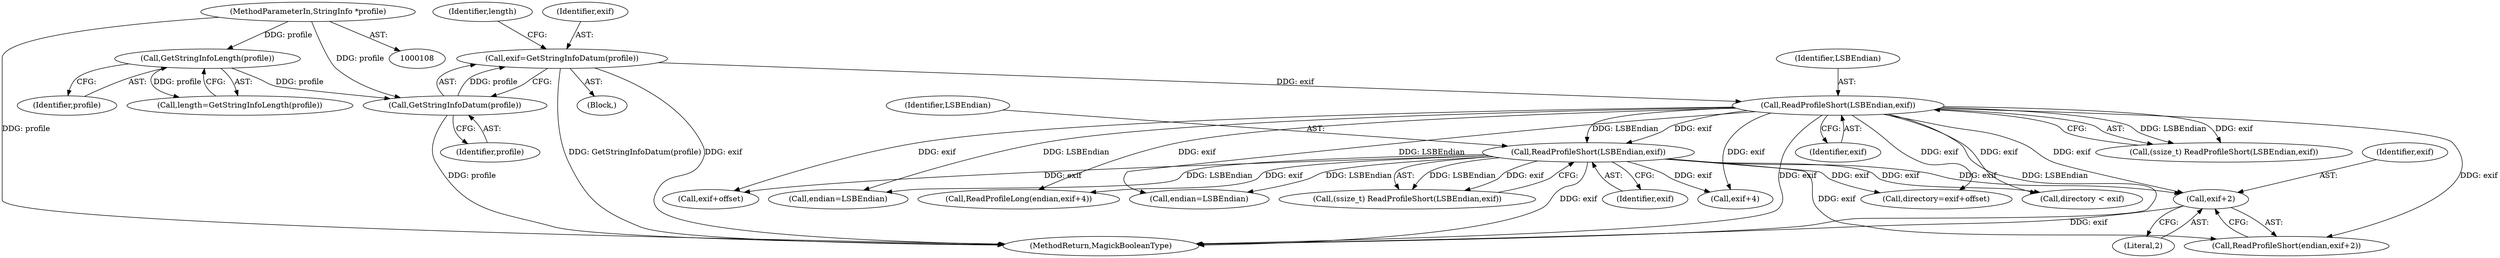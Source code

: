 digraph "0_ImageMagick_a7bb158b7bedd1449a34432feb3a67c8f1873bfa@pointer" {
"1000254" [label="(Call,exif+2)"];
"1000226" [label="(Call,ReadProfileShort(LSBEndian,exif))"];
"1000144" [label="(Call,ReadProfileShort(LSBEndian,exif))"];
"1000130" [label="(Call,exif=GetStringInfoDatum(profile))"];
"1000132" [label="(Call,GetStringInfoDatum(profile))"];
"1000128" [label="(Call,GetStringInfoLength(profile))"];
"1000110" [label="(MethodParameterIn,StringInfo *profile)"];
"1000131" [label="(Identifier,exif)"];
"1000136" [label="(Identifier,length)"];
"1000256" [label="(Literal,2)"];
"1000146" [label="(Identifier,exif)"];
"1000111" [label="(Block,)"];
"1000228" [label="(Identifier,exif)"];
"1000254" [label="(Call,exif+2)"];
"1000110" [label="(MethodParameterIn,StringInfo *profile)"];
"1000133" [label="(Identifier,profile)"];
"1000144" [label="(Call,ReadProfileShort(LSBEndian,exif))"];
"1000226" [label="(Call,ReadProfileShort(LSBEndian,exif))"];
"1000129" [label="(Identifier,profile)"];
"1000281" [label="(Call,directory=exif+offset)"];
"1000142" [label="(Call,(ssize_t) ReadProfileShort(LSBEndian,exif))"];
"1000317" [label="(Call,directory < exif)"];
"1000252" [label="(Call,ReadProfileShort(endian,exif+2))"];
"1000227" [label="(Identifier,LSBEndian)"];
"1000130" [label="(Call,exif=GetStringInfoDatum(profile))"];
"1000283" [label="(Call,exif+offset)"];
"1000128" [label="(Call,GetStringInfoLength(profile))"];
"1000236" [label="(Call,endian=LSBEndian)"];
"1000132" [label="(Call,GetStringInfoDatum(profile))"];
"1000255" [label="(Identifier,exif)"];
"1000264" [label="(Call,ReadProfileLong(endian,exif+4))"];
"1000229" [label="(Call,endian=LSBEndian)"];
"1000224" [label="(Call,(ssize_t) ReadProfileShort(LSBEndian,exif))"];
"1000713" [label="(MethodReturn,MagickBooleanType)"];
"1000126" [label="(Call,length=GetStringInfoLength(profile))"];
"1000145" [label="(Identifier,LSBEndian)"];
"1000266" [label="(Call,exif+4)"];
"1000254" -> "1000252"  [label="AST: "];
"1000254" -> "1000256"  [label="CFG: "];
"1000255" -> "1000254"  [label="AST: "];
"1000256" -> "1000254"  [label="AST: "];
"1000252" -> "1000254"  [label="CFG: "];
"1000254" -> "1000713"  [label="DDG: exif"];
"1000226" -> "1000254"  [label="DDG: exif"];
"1000144" -> "1000254"  [label="DDG: exif"];
"1000226" -> "1000224"  [label="AST: "];
"1000226" -> "1000228"  [label="CFG: "];
"1000227" -> "1000226"  [label="AST: "];
"1000228" -> "1000226"  [label="AST: "];
"1000224" -> "1000226"  [label="CFG: "];
"1000226" -> "1000713"  [label="DDG: exif"];
"1000226" -> "1000224"  [label="DDG: LSBEndian"];
"1000226" -> "1000224"  [label="DDG: exif"];
"1000144" -> "1000226"  [label="DDG: LSBEndian"];
"1000144" -> "1000226"  [label="DDG: exif"];
"1000226" -> "1000229"  [label="DDG: LSBEndian"];
"1000226" -> "1000236"  [label="DDG: LSBEndian"];
"1000226" -> "1000252"  [label="DDG: exif"];
"1000226" -> "1000264"  [label="DDG: exif"];
"1000226" -> "1000266"  [label="DDG: exif"];
"1000226" -> "1000281"  [label="DDG: exif"];
"1000226" -> "1000283"  [label="DDG: exif"];
"1000226" -> "1000317"  [label="DDG: exif"];
"1000144" -> "1000142"  [label="AST: "];
"1000144" -> "1000146"  [label="CFG: "];
"1000145" -> "1000144"  [label="AST: "];
"1000146" -> "1000144"  [label="AST: "];
"1000142" -> "1000144"  [label="CFG: "];
"1000144" -> "1000713"  [label="DDG: LSBEndian"];
"1000144" -> "1000713"  [label="DDG: exif"];
"1000144" -> "1000142"  [label="DDG: LSBEndian"];
"1000144" -> "1000142"  [label="DDG: exif"];
"1000130" -> "1000144"  [label="DDG: exif"];
"1000144" -> "1000229"  [label="DDG: LSBEndian"];
"1000144" -> "1000236"  [label="DDG: LSBEndian"];
"1000144" -> "1000252"  [label="DDG: exif"];
"1000144" -> "1000264"  [label="DDG: exif"];
"1000144" -> "1000266"  [label="DDG: exif"];
"1000144" -> "1000281"  [label="DDG: exif"];
"1000144" -> "1000283"  [label="DDG: exif"];
"1000144" -> "1000317"  [label="DDG: exif"];
"1000130" -> "1000111"  [label="AST: "];
"1000130" -> "1000132"  [label="CFG: "];
"1000131" -> "1000130"  [label="AST: "];
"1000132" -> "1000130"  [label="AST: "];
"1000136" -> "1000130"  [label="CFG: "];
"1000130" -> "1000713"  [label="DDG: GetStringInfoDatum(profile)"];
"1000130" -> "1000713"  [label="DDG: exif"];
"1000132" -> "1000130"  [label="DDG: profile"];
"1000132" -> "1000133"  [label="CFG: "];
"1000133" -> "1000132"  [label="AST: "];
"1000132" -> "1000713"  [label="DDG: profile"];
"1000128" -> "1000132"  [label="DDG: profile"];
"1000110" -> "1000132"  [label="DDG: profile"];
"1000128" -> "1000126"  [label="AST: "];
"1000128" -> "1000129"  [label="CFG: "];
"1000129" -> "1000128"  [label="AST: "];
"1000126" -> "1000128"  [label="CFG: "];
"1000128" -> "1000126"  [label="DDG: profile"];
"1000110" -> "1000128"  [label="DDG: profile"];
"1000110" -> "1000108"  [label="AST: "];
"1000110" -> "1000713"  [label="DDG: profile"];
}
